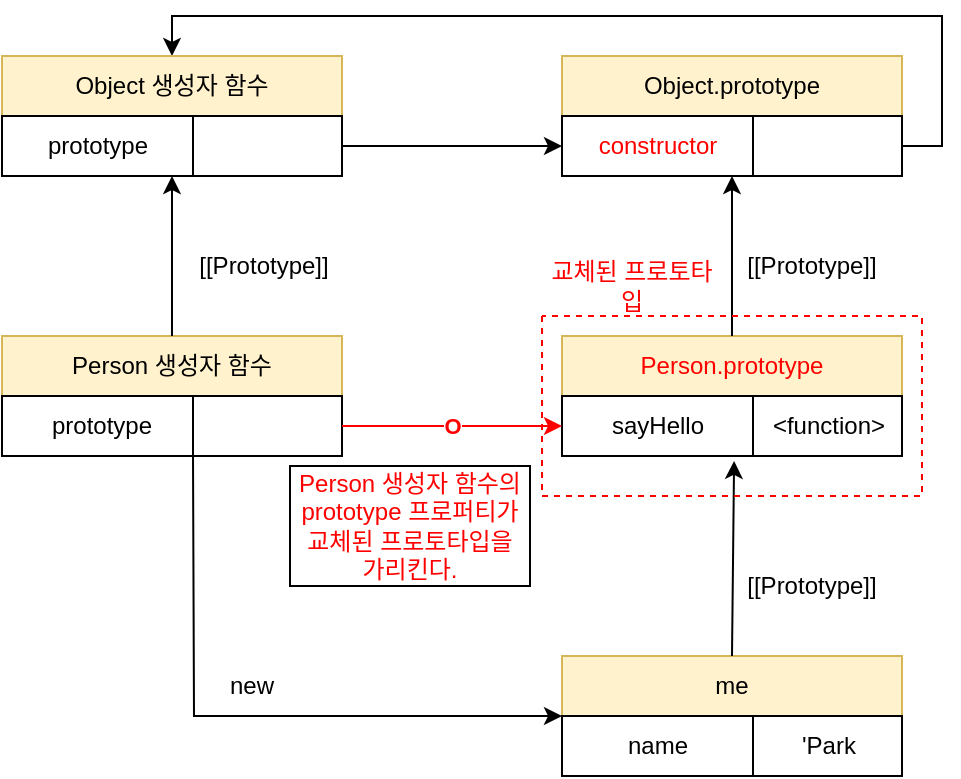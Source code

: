 <mxfile version="18.0.1" type="device"><diagram id="j6tbWbyab8m8MAXCuifc" name="페이지-1"><mxGraphModel dx="1106" dy="836" grid="1" gridSize="10" guides="1" tooltips="1" connect="1" arrows="1" fold="1" page="1" pageScale="1" pageWidth="827" pageHeight="1169" math="0" shadow="0"><root><mxCell id="0"/><mxCell id="1" parent="0"/><mxCell id="GmZSSyaU22S4HKGiRjTR-1" value="Person 생성자 함수" style="rounded=0;whiteSpace=wrap;html=1;fillColor=#fff2cc;strokeColor=#d6b656;" parent="1" vertex="1"><mxGeometry x="150" y="520" width="170" height="30" as="geometry"/></mxCell><mxCell id="GmZSSyaU22S4HKGiRjTR-2" value="prototype" style="rounded=0;whiteSpace=wrap;html=1;" parent="1" vertex="1"><mxGeometry x="150" y="550" width="100" height="30" as="geometry"/></mxCell><mxCell id="GmZSSyaU22S4HKGiRjTR-3" value="" style="rounded=0;whiteSpace=wrap;html=1;" parent="1" vertex="1"><mxGeometry x="245.5" y="550" width="74.5" height="30" as="geometry"/></mxCell><mxCell id="GmZSSyaU22S4HKGiRjTR-4" value="&lt;font color=&quot;#ff0000&quot;&gt;Person.prototype&lt;/font&gt;" style="rounded=0;whiteSpace=wrap;html=1;fillColor=#fff2cc;strokeColor=#d6b656;" parent="1" vertex="1"><mxGeometry x="430" y="520" width="170" height="30" as="geometry"/></mxCell><mxCell id="GmZSSyaU22S4HKGiRjTR-7" value="me" style="rounded=0;whiteSpace=wrap;html=1;fillColor=#fff2cc;strokeColor=#d6b656;" parent="1" vertex="1"><mxGeometry x="430" y="680" width="170" height="30" as="geometry"/></mxCell><mxCell id="GmZSSyaU22S4HKGiRjTR-8" value="name" style="rounded=0;whiteSpace=wrap;html=1;" parent="1" vertex="1"><mxGeometry x="430" y="710" width="95.5" height="30" as="geometry"/></mxCell><mxCell id="GmZSSyaU22S4HKGiRjTR-9" value="'Park" style="rounded=0;whiteSpace=wrap;html=1;" parent="1" vertex="1"><mxGeometry x="525.5" y="710" width="74.5" height="30" as="geometry"/></mxCell><mxCell id="GmZSSyaU22S4HKGiRjTR-10" value="sayHello" style="rounded=0;whiteSpace=wrap;html=1;" parent="1" vertex="1"><mxGeometry x="430" y="550" width="95.5" height="30" as="geometry"/></mxCell><mxCell id="GmZSSyaU22S4HKGiRjTR-11" value="&amp;lt;function&amp;gt;" style="rounded=0;whiteSpace=wrap;html=1;" parent="1" vertex="1"><mxGeometry x="525.5" y="550" width="74.5" height="30" as="geometry"/></mxCell><mxCell id="GmZSSyaU22S4HKGiRjTR-12" value="Object.prototype" style="rounded=0;whiteSpace=wrap;html=1;fillColor=#fff2cc;strokeColor=#d6b656;" parent="1" vertex="1"><mxGeometry x="430" y="380" width="170" height="30" as="geometry"/></mxCell><mxCell id="GmZSSyaU22S4HKGiRjTR-13" value="&lt;font color=&quot;#ff0000&quot;&gt;constructor&lt;/font&gt;" style="rounded=0;whiteSpace=wrap;html=1;" parent="1" vertex="1"><mxGeometry x="430" y="410" width="95.5" height="30" as="geometry"/></mxCell><mxCell id="GmZSSyaU22S4HKGiRjTR-49" style="edgeStyle=orthogonalEdgeStyle;rounded=0;orthogonalLoop=1;jettySize=auto;html=1;exitX=1;exitY=0.5;exitDx=0;exitDy=0;entryX=0.5;entryY=0;entryDx=0;entryDy=0;fontColor=#FF0000;strokeColor=#000000;" parent="1" source="GmZSSyaU22S4HKGiRjTR-14" target="GmZSSyaU22S4HKGiRjTR-23" edge="1"><mxGeometry relative="1" as="geometry"/></mxCell><mxCell id="GmZSSyaU22S4HKGiRjTR-14" value="" style="rounded=0;whiteSpace=wrap;html=1;" parent="1" vertex="1"><mxGeometry x="525.5" y="410" width="74.5" height="30" as="geometry"/></mxCell><mxCell id="GmZSSyaU22S4HKGiRjTR-23" value="Object 생성자 함수" style="rounded=0;whiteSpace=wrap;html=1;fillColor=#fff2cc;strokeColor=#d6b656;" parent="1" vertex="1"><mxGeometry x="150" y="380" width="170" height="30" as="geometry"/></mxCell><mxCell id="GmZSSyaU22S4HKGiRjTR-24" value="prototype" style="rounded=0;whiteSpace=wrap;html=1;" parent="1" vertex="1"><mxGeometry x="150" y="410" width="95.5" height="30" as="geometry"/></mxCell><mxCell id="GmZSSyaU22S4HKGiRjTR-48" style="edgeStyle=orthogonalEdgeStyle;rounded=0;orthogonalLoop=1;jettySize=auto;html=1;exitX=1;exitY=0.5;exitDx=0;exitDy=0;entryX=0;entryY=0.5;entryDx=0;entryDy=0;fontColor=#FF0000;strokeColor=#000000;" parent="1" source="GmZSSyaU22S4HKGiRjTR-25" target="GmZSSyaU22S4HKGiRjTR-13" edge="1"><mxGeometry relative="1" as="geometry"/></mxCell><mxCell id="GmZSSyaU22S4HKGiRjTR-25" value="" style="rounded=0;whiteSpace=wrap;html=1;" parent="1" vertex="1"><mxGeometry x="245.5" y="410" width="74.5" height="30" as="geometry"/></mxCell><mxCell id="GmZSSyaU22S4HKGiRjTR-34" value="" style="endArrow=classic;html=1;rounded=0;exitX=0.5;exitY=0;exitDx=0;exitDy=0;entryX=0.901;entryY=1.083;entryDx=0;entryDy=0;entryPerimeter=0;" parent="1" source="GmZSSyaU22S4HKGiRjTR-7" target="GmZSSyaU22S4HKGiRjTR-10" edge="1"><mxGeometry width="50" height="50" relative="1" as="geometry"><mxPoint x="460" y="580" as="sourcePoint"/><mxPoint x="515" y="610" as="targetPoint"/></mxGeometry></mxCell><mxCell id="GmZSSyaU22S4HKGiRjTR-35" value="" style="endArrow=classic;html=1;rounded=0;exitX=0.5;exitY=0;exitDx=0;exitDy=0;entryX=0.89;entryY=1;entryDx=0;entryDy=0;entryPerimeter=0;" parent="1" source="GmZSSyaU22S4HKGiRjTR-4" edge="1"><mxGeometry width="50" height="50" relative="1" as="geometry"><mxPoint x="460" y="580" as="sourcePoint"/><mxPoint x="514.995" y="440" as="targetPoint"/></mxGeometry></mxCell><mxCell id="GmZSSyaU22S4HKGiRjTR-36" value="&lt;font color=&quot;#ff0000&quot;&gt;&lt;b&gt;O&lt;/b&gt;&lt;/font&gt;" style="endArrow=classic;html=1;rounded=0;exitX=1;exitY=0.5;exitDx=0;exitDy=0;entryX=0;entryY=0.5;entryDx=0;entryDy=0;strokeColor=#FF0000;" parent="1" source="GmZSSyaU22S4HKGiRjTR-3" edge="1"><mxGeometry width="50" height="50" relative="1" as="geometry"><mxPoint x="290" y="550" as="sourcePoint"/><mxPoint x="430" y="565" as="targetPoint"/></mxGeometry></mxCell><mxCell id="GmZSSyaU22S4HKGiRjTR-37" value="" style="endArrow=classic;html=1;rounded=0;exitX=0.5;exitY=0;exitDx=0;exitDy=0;entryX=0.89;entryY=1;entryDx=0;entryDy=0;entryPerimeter=0;" parent="1" source="GmZSSyaU22S4HKGiRjTR-1" edge="1"><mxGeometry width="50" height="50" relative="1" as="geometry"><mxPoint x="290" y="550" as="sourcePoint"/><mxPoint x="234.995" y="440" as="targetPoint"/></mxGeometry></mxCell><mxCell id="GmZSSyaU22S4HKGiRjTR-38" value="" style="endArrow=classic;html=1;rounded=0;exitX=0;exitY=1;exitDx=0;exitDy=0;entryX=0;entryY=0;entryDx=0;entryDy=0;" parent="1" source="GmZSSyaU22S4HKGiRjTR-3" target="GmZSSyaU22S4HKGiRjTR-8" edge="1"><mxGeometry width="50" height="50" relative="1" as="geometry"><mxPoint x="290" y="550" as="sourcePoint"/><mxPoint x="340" y="500" as="targetPoint"/><Array as="points"><mxPoint x="246" y="710"/></Array></mxGeometry></mxCell><mxCell id="GmZSSyaU22S4HKGiRjTR-39" value="[[Prototype]]" style="text;html=1;strokeColor=none;fillColor=none;align=center;verticalAlign=middle;whiteSpace=wrap;rounded=0;" parent="1" vertex="1"><mxGeometry x="520" y="470" width="70" height="30" as="geometry"/></mxCell><mxCell id="GmZSSyaU22S4HKGiRjTR-40" value="[[Prototype]]" style="text;html=1;strokeColor=none;fillColor=none;align=center;verticalAlign=middle;whiteSpace=wrap;rounded=0;" parent="1" vertex="1"><mxGeometry x="520" y="630" width="70" height="30" as="geometry"/></mxCell><mxCell id="GmZSSyaU22S4HKGiRjTR-43" value="[[Prototype]]" style="text;html=1;strokeColor=none;fillColor=none;align=center;verticalAlign=middle;whiteSpace=wrap;rounded=0;" parent="1" vertex="1"><mxGeometry x="245.5" y="470" width="70" height="30" as="geometry"/></mxCell><mxCell id="GmZSSyaU22S4HKGiRjTR-44" value="" style="endArrow=none;dashed=1;html=1;rounded=0;strokeColor=#FF0000;" parent="1" edge="1"><mxGeometry width="50" height="50" relative="1" as="geometry"><mxPoint x="420" y="510" as="sourcePoint"/><mxPoint x="420" y="510" as="targetPoint"/><Array as="points"><mxPoint x="420" y="600"/><mxPoint x="610" y="600"/><mxPoint x="610" y="510"/></Array></mxGeometry></mxCell><mxCell id="GmZSSyaU22S4HKGiRjTR-46" value="&lt;font color=&quot;#ff0000&quot;&gt;교체된 프로토타입&lt;/font&gt;" style="text;html=1;strokeColor=none;fillColor=none;align=center;verticalAlign=middle;whiteSpace=wrap;rounded=0;" parent="1" vertex="1"><mxGeometry x="420" y="480" width="90" height="30" as="geometry"/></mxCell><mxCell id="GmZSSyaU22S4HKGiRjTR-47" value="new" style="text;html=1;strokeColor=none;fillColor=none;align=center;verticalAlign=middle;whiteSpace=wrap;rounded=0;" parent="1" vertex="1"><mxGeometry x="240" y="680" width="70" height="30" as="geometry"/></mxCell><mxCell id="GmZSSyaU22S4HKGiRjTR-50" value="Person 생성자 함수의&lt;br&gt;prototype 프로퍼티가&lt;br&gt;교체된 프로토타입을&lt;br&gt;가리킨다." style="rounded=0;whiteSpace=wrap;html=1;fontColor=#FF0000;" parent="1" vertex="1"><mxGeometry x="294" y="585" width="120" height="60" as="geometry"/></mxCell></root></mxGraphModel></diagram></mxfile>